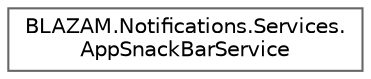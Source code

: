 digraph "Graphical Class Hierarchy"
{
 // LATEX_PDF_SIZE
  bgcolor="transparent";
  edge [fontname=Helvetica,fontsize=10,labelfontname=Helvetica,labelfontsize=10];
  node [fontname=Helvetica,fontsize=10,shape=box,height=0.2,width=0.4];
  rankdir="LR";
  Node0 [id="Node000000",label="BLAZAM.Notifications.Services.\lAppSnackBarService",height=0.2,width=0.4,color="grey40", fillcolor="white", style="filled",URL="$class_b_l_a_z_a_m_1_1_notifications_1_1_services_1_1_app_snack_bar_service.html",tooltip=" "];
}
